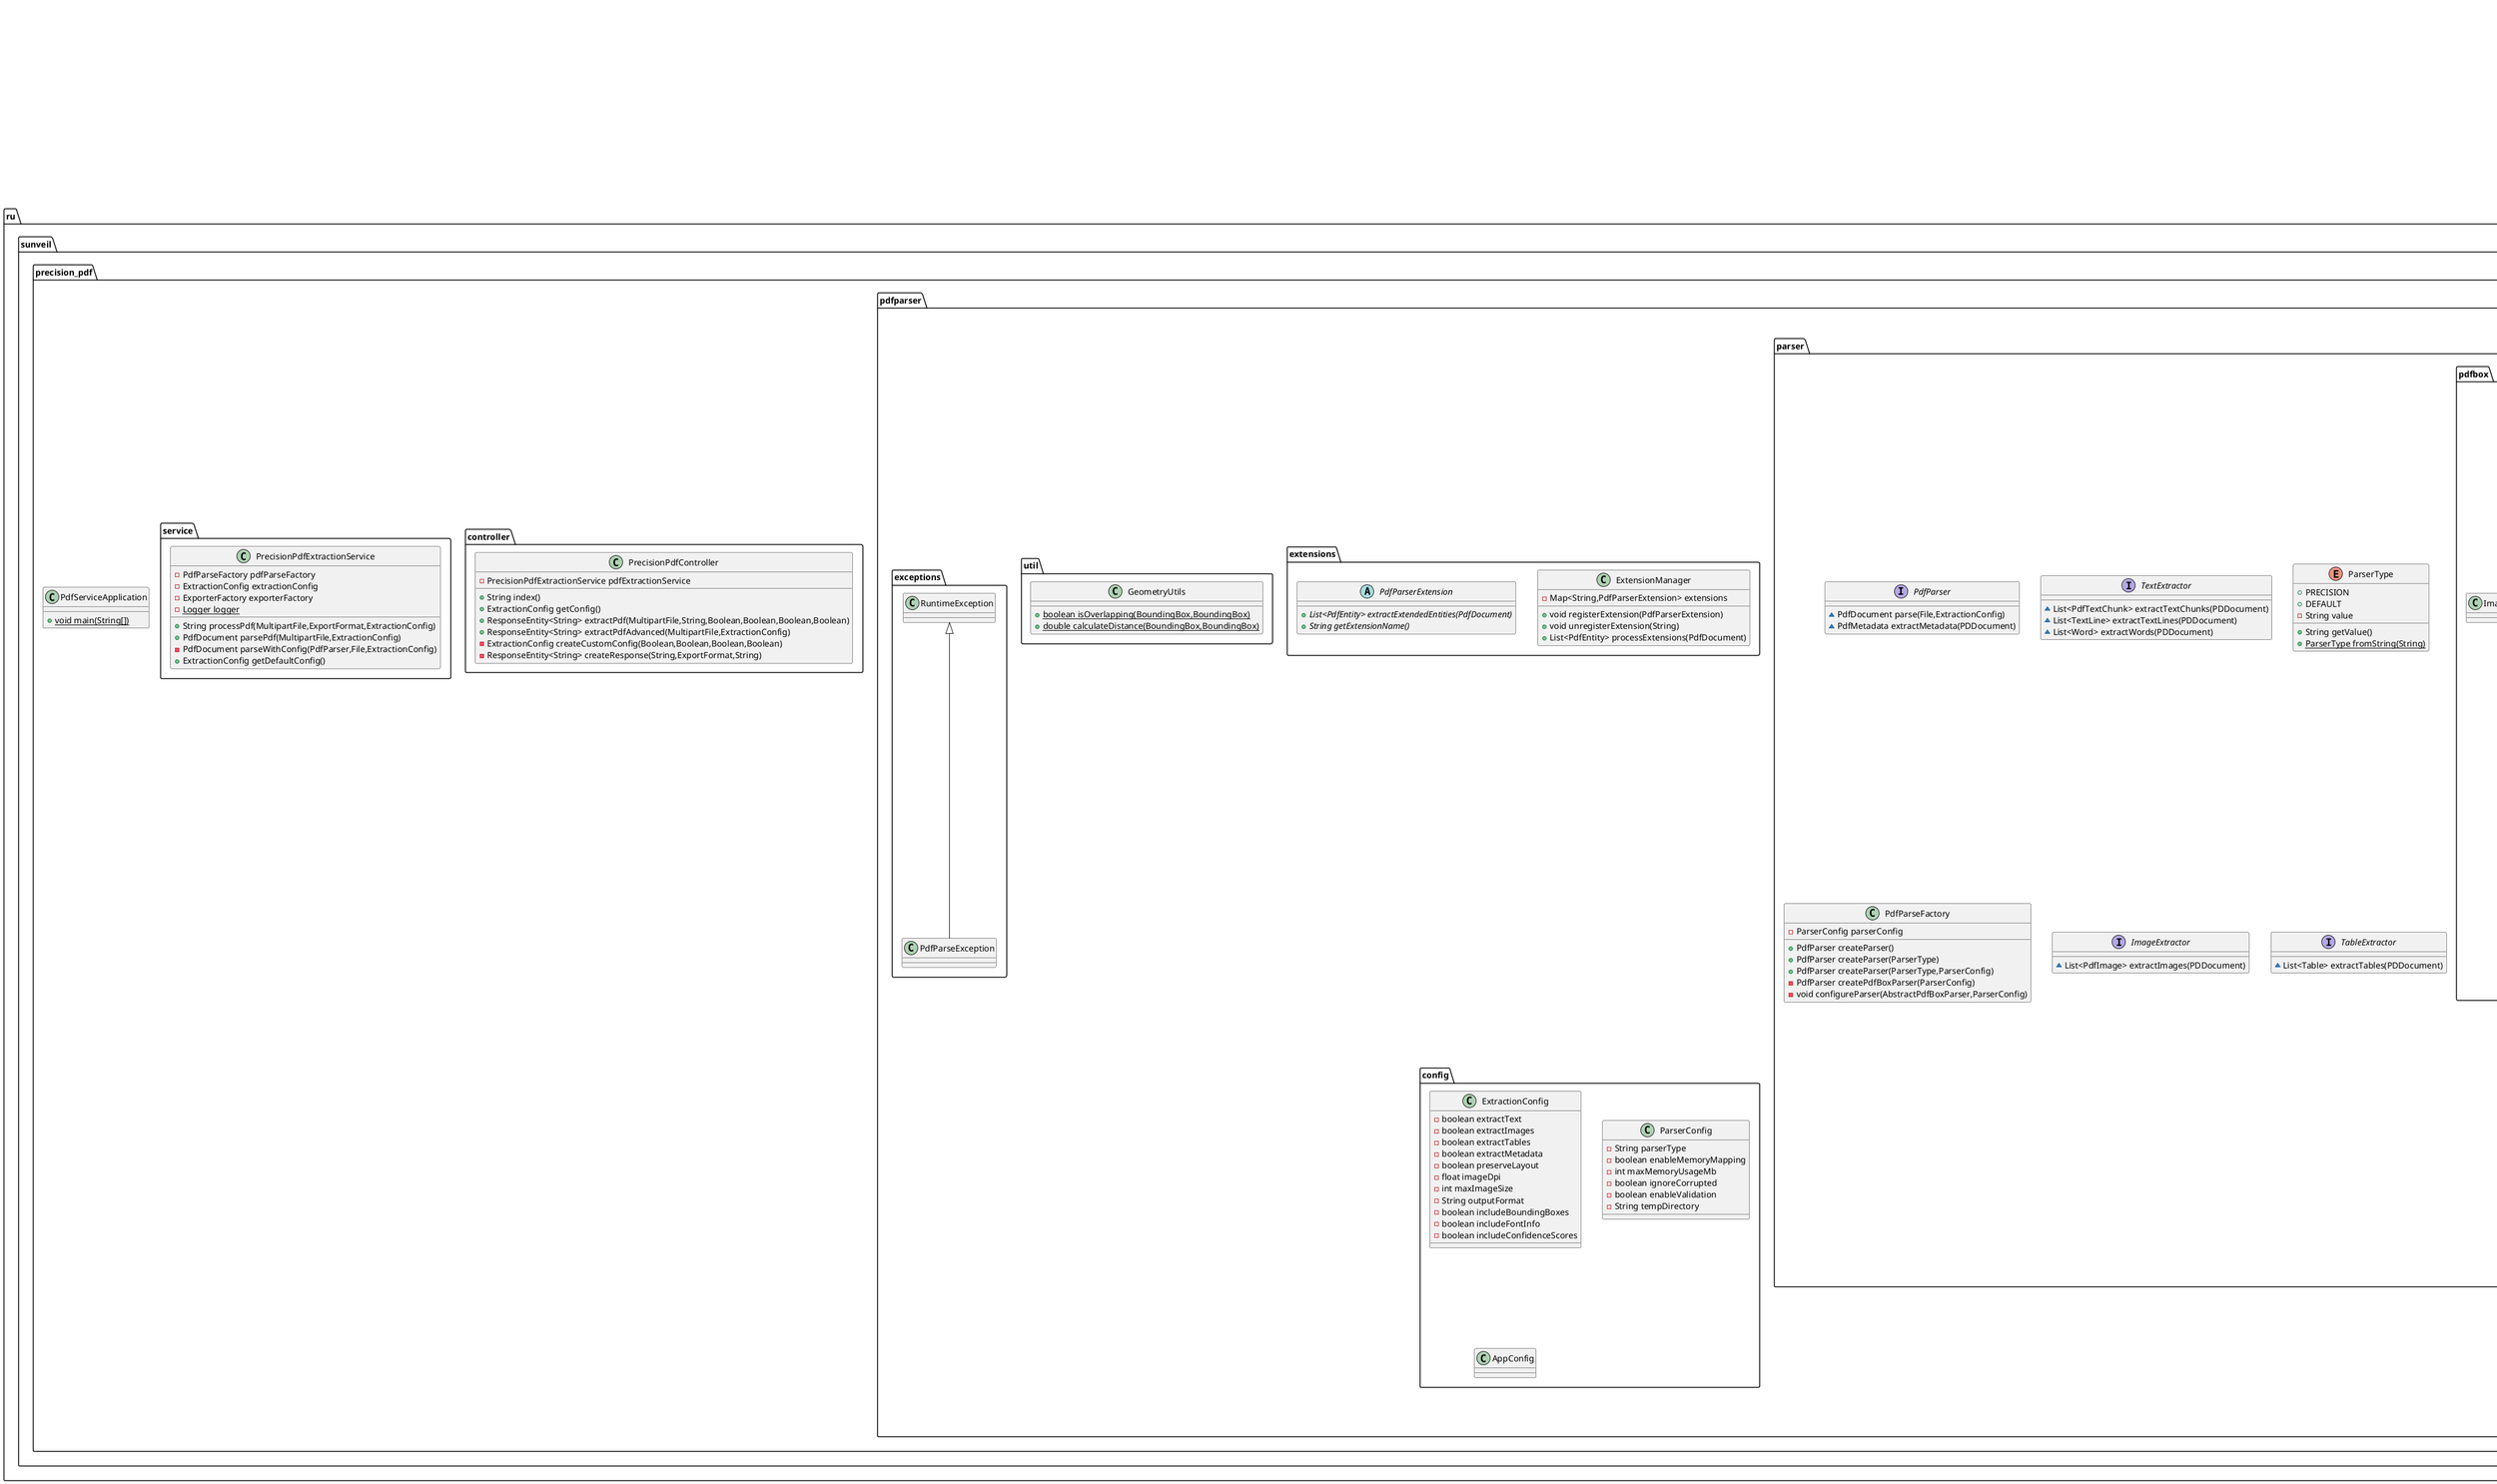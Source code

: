 @startuml
class ru.sunveil.precision_pdf.pdfparser.model.PdfTextChunk {
- List<TextLine> lines
- String style
+ String getType()
+ List<TextLine> getLines()
+ String getStyle()
}


abstract class ru.sunveil.precision_pdf.pdfparser.parser.pdfbox.AbstractPdfBoxParser {
+ PdfMetadata extractMetadata(PDDocument)
- boolean isStandardMetadataKey(String)
# void validateFile(File)
# void closeDocument(PDDocument)
}

class ru.sunveil.precision_pdf.pdfparser.extensions.ExtensionManager {
- Map<String,PdfParserExtension> extensions
+ void registerExtension(PdfParserExtension)
+ void unregisterExtension(String)
+ List<PdfEntity> processExtensions(PdfDocument)
}


interface ru.sunveil.precision_pdf.pdfparser.parser.PdfParser {
~ PdfDocument parse(File,ExtractionConfig)
~ PdfMetadata extractMetadata(PDDocument)
}

class ru.sunveil.precision_pdf.pdfparser.util.GeometryUtils {
+ {static} boolean isOverlapping(BoundingBox,BoundingBox)
+ {static} double calculateDistance(BoundingBox,BoundingBox)
}

class ru.sunveil.precision_pdf.pdfparser.model.PdfMetadata {
- String title
- String author
- String subject
- String keywords
- String creator
- String producer
- Date creationDate
- Date modificationDate
- Map<String,String> customMetadata
}

class ru.sunveil.precision_pdf.pdfparser.model.TextLine {
- List<Word> words
- float lineHeight
+ String getType()
}


class ru.sunveil.precision_pdf.pdfparser.exceptions.PdfParseException {
}
class ru.sunveil.precision_pdf.pdfparser.model.core.BoundingBox {
- float x
- float y
- float width
- float height
+ float getX()
+ void setX(float)
+ float getY()
+ void setY(float)
+ float getWidth()
+ void setWidth(float)
+ float getHeight()
+ void setHeight(float)
+ float getRight()
+ float getTop()
+ float getCenterX()
+ float getCenterY()
+ float getArea()
+ boolean contains(BoundingBox)
+ boolean contains(float,float)
+ boolean intersects(BoundingBox)
+ float intersectionArea(BoundingBox)
+ float intersectionOverUnion(BoundingBox)
+ BoundingBox union(BoundingBox)
+ BoundingBox intersection(BoundingBox)
+ BoundingBox scale(float,float)
+ BoundingBox translate(float,float)
+ boolean isValid()
+ float distanceTo(BoundingBox)
+ float getAspectRatio()
+ BoundingBox normalize(float,float)
+ BoundingBox denormalize(float,float)
+ boolean equals(Object)
+ int hashCode()
+ String toString()
+ BoundingBox copy()
+ {static} BoundingBox fromCorners(float,float,float,float)
+ {static} BoundingBox fromCenter(float,float,float,float)
+ {static} BoundingBox empty()
}


interface ru.sunveil.precision_pdf.pdfparser.parser.TextExtractor {
~ List<PdfTextChunk> extractTextChunks(PDDocument)
~ List<TextLine> extractTextLines(PDDocument)
~ List<Word> extractWords(PDDocument)
}

class ru.sunveil.precision_pdf.pdfparser.export.TextExporter {
+ String export(PdfDocument,ExportFormat)
+ boolean supportsFormat(ExportFormat)
}

class ru.sunveil.precision_pdf.controller.PrecisionPdfController {
- PrecisionPdfExtractionService pdfExtractionService
+ String index()
+ ExtractionConfig getConfig()
+ ResponseEntity<String> extractPdf(MultipartFile,String,Boolean,Boolean,Boolean,Boolean)
+ ResponseEntity<String> extractPdfAdvanced(MultipartFile,ExtractionConfig)
- ExtractionConfig createCustomConfig(Boolean,Boolean,Boolean,Boolean)
- ResponseEntity<String> createResponse(String,ExportFormat,String)
}


class ru.sunveil.precision_pdf.pdfparser.model.PdfImage {
- int pageNumber
- BoundingBox boundingBox
- byte[] imageData
- String imageFormat
- float resolution
- String id
- String colorSpace
- int width
- int height
+ String getType()
}


class ru.sunveil.precision_pdf.pdfparser.export.JsonExporter {
- ObjectMapper objectMapper
+ String export(PdfDocument,ExportFormat)
+ boolean supportsFormat(ExportFormat)
}


enum ru.sunveil.precision_pdf.pdfparser.parser.ParserType {
+  PRECISION
+  DEFAULT
- String value
+ String getValue()
+ {static} ParserType fromString(String)
}


class ru.sunveil.precision_pdf.pdfparser.model.PdfDocument {
- String filename
- int totalPages
- PdfMetadata metadata
- List<PdfPage> pages
- List<PdfImage> images
}

class ru.sunveil.precision_pdf.pdfparser.parser.PdfParseFactory {
- ParserConfig parserConfig
+ PdfParser createParser()
+ PdfParser createParser(ParserType)
+ PdfParser createParser(ParserType,ParserConfig)
- PdfParser createPdfBoxParser(ParserConfig)
- void configureParser(AbstractPdfBoxParser,ParserConfig)
}


class ru.sunveil.precision_pdf.PdfServiceApplication {
+ {static} void main(String[])
}

abstract class ru.sunveil.precision_pdf.pdfparser.model.core.TextEntity {
# int pageNumber
# BoundingBox boundingBox
# String text
+ String getText()
+ {abstract}String getType()
}


abstract class ru.sunveil.precision_pdf.pdfparser.extensions.PdfParserExtension {
+ {abstract}List<PdfEntity> extractExtendedEntities(PdfDocument)
+ {abstract}String getExtensionName()
}

class ru.sunveil.precision_pdf.pdfparser.parser.SimpleParser {
# PDDocument currentDocument
# ExtractionConfig extractionConfig
+ PdfDocument parse(File,ExtractionConfig)
# PdfDocument parseDocument(PDDocument,String)
# List<PdfPage> extractPages(PDDocument)
# PdfPage extractPage(PDPage,int)
# List<PdfImage> extractImagesFromPage(PDPage,int)
+ List<PdfTextChunk> extractTextChunks(PDDocument)
+ List<TextLine> extractTextLines(PDDocument)
+ List<Word> extractWords(PDDocument)
+ List<PdfImage> extractImages(PDDocument)
+ List<Table> extractTables(PDDocument)
# ExtractionConfig getDefaultExtractionConfig()
# void setCurrentDocument(PDDocument)
# PDDocument getCurrentDocument()
# ExtractionConfig getExtractionConfig()
}


class ru.sunveil.precision_pdf.pdfparser.export.PdfExporter {
}
class ru.sunveil.precision_pdf.pdfparser.export.ExporterFactory {
- List<Exporter> exporters
+ Exporter getExporter(ExportFormat)
}


interface ru.sunveil.precision_pdf.pdfparser.export.Exporter {
~ String export(PdfDocument,ExportFormat)
~ boolean supportsFormat(ExportFormat)
}

interface ru.sunveil.precision_pdf.pdfparser.model.core.PdfEntity {
~ int getPageNumber()
~ BoundingBox getBoundingBox()
~ String getType()
~ void setBoundingBox(BoundingBox)
~ void setPageNumber(int)
}

class ru.sunveil.precision_pdf.pdfparser.config.ExtractionConfig {
- boolean extractText
- boolean extractImages
- boolean extractTables
- boolean extractMetadata
- boolean preserveLayout
- float imageDpi
- int maxImageSize
- String outputFormat
- boolean includeBoundingBoxes
- boolean includeFontInfo
- boolean includeConfidenceScores
}

class ru.sunveil.precision_pdf.pdfparser.model.Table {
- int pageNumber
- BoundingBox boundingBox
- List<List<TableCell>> rows
- int rowCount
- int columnCount
+ String getType()
}


class ru.sunveil.precision_pdf.pdfparser.model.Word {
- float confidence
- String fontName
- float fontSize
+ String getType()
}


class ru.sunveil.precision_pdf.pdfparser.parser.pdfbox.TextExtractionEngine {
- List<PdfTextChunk> textChunks
- List<TextLine> textLines
- List<Word> words
- int currentPageNumber
- PDPage currentPage
- float pageHeight
- TextLine currentLine
- StringBuilder currentLineText
- List<Word> currentLineWords
- Word currentWord
- StringBuilder currentWordText
- List<TextPosition> currentWordPositions
+ List<PdfTextChunk> extractTextChunks(PDDocument)
+ List<TextLine> extractTextLines(PDDocument)
+ List<Word> extractWords(PDDocument)
- void resetExtractionState()
# void writeString(String,List<TextPosition>)
+ void processTextPosition(TextPosition)
- void createNewWord(TextPosition)
- void updateCurrentWord(TextPosition)
- void finalizeCurrentWord()
# void writeLineSeparator()
# void endPage(PDPage)
- void finalizeCurrentLine()
- void createTextChunk(String,List<TextPosition>)
- BoundingBox createBoundingBox(TextPosition)
- BoundingBox calculateLineBoundingBox(List<Word>)
- float calculateLineHeight(List<Word>)
- BoundingBox calculateChunkBoundingBox(List<TextPosition>)
- String extractTextStyle(TextPosition)
- float calculateConfidence(TextPosition)
+ void clear()
+ int getTextChunkCount()
+ int getTextLineCount()
+ int getWordCount()
}


interface ru.sunveil.precision_pdf.pdfparser.parser.ImageExtractor {
~ List<PdfImage> extractImages(PDDocument)
}

class ru.sunveil.precision_pdf.pdfparser.config.ParserConfig {
- String parserType
- boolean enableMemoryMapping
- int maxMemoryUsageMb
- boolean ignoreCorrupted
- boolean enableValidation
- String tempDirectory
}

enum ru.sunveil.precision_pdf.pdfparser.export.ExportFormat {
+  JSON
+  XML
+  HTML
+  TEXT
+  CSV
+  PDF
}

class ru.sunveil.precision_pdf.pdfparser.model.TableCell {
- int pageNumber
- BoundingBox boundingBox
- String content
- int row
- int column
- int rowSpan
- int colSpan
+ String getType()
}


class ru.sunveil.precision_pdf.service.PrecisionPdfExtractionService {
- PdfParseFactory pdfParseFactory
- ExtractionConfig extractionConfig
- ExporterFactory exporterFactory
- {static} Logger logger
+ String processPdf(MultipartFile,ExportFormat,ExtractionConfig)
+ PdfDocument parsePdf(MultipartFile,ExtractionConfig)
- PdfDocument parseWithConfig(PdfParser,File,ExtractionConfig)
+ ExtractionConfig getDefaultConfig()
}


class ru.sunveil.precision_pdf.pdfparser.config.AppConfig {
}
interface ru.sunveil.precision_pdf.pdfparser.parser.TableExtractor {
~ List<Table> extractTables(PDDocument)
}

class ru.sunveil.precision_pdf.pdfparser.model.PdfPage {
- int pageNumber
- double width
- double height
- List<Word> words
- List<TextLine> textLines
- List<PdfTextChunk> pdfTextChunks
- List<Table> tables
- List<PdfImage> images
}

class ru.sunveil.precision_pdf.pdfparser.model.ExtractionResult {
- boolean success
- String message
- PdfDocument document
- String error
- long processingTimeMs
+ {static} ExtractionResult success(PdfDocument,long)
+ {static} ExtractionResult error(String,long)
}




ru.sunveil.precision_pdf.pdfparser.model.TextEntity <|-- ru.sunveil.precision_pdf.pdfparser.model.PdfTextChunk
ru.sunveil.precision_pdf.pdfparser.parser.pdfbox.PdfParser <|.. ru.sunveil.precision_pdf.pdfparser.parser.pdfbox.AbstractPdfBoxParser
ru.sunveil.precision_pdf.pdfparser.parser.pdfbox.TextExtractor <|.. ru.sunveil.precision_pdf.pdfparser.parser.pdfbox.AbstractPdfBoxParser
ru.sunveil.precision_pdf.pdfparser.parser.pdfbox.TableExtractor <|.. ru.sunveil.precision_pdf.pdfparser.parser.pdfbox.AbstractPdfBoxParser
ru.sunveil.precision_pdf.pdfparser.parser.pdfbox.ImageExtractor <|.. ru.sunveil.precision_pdf.pdfparser.parser.pdfbox.AbstractPdfBoxParser
ru.sunveil.precision_pdf.pdfparser.model.TextEntity <|-- ru.sunveil.precision_pdf.pdfparser.model.TextLine
ru.sunveil.precision_pdf.pdfparser.exceptions.RuntimeException <|-- ru.sunveil.precision_pdf.pdfparser.exceptions.PdfParseException
ru.sunveil.precision_pdf.pdfparser.export.Exporter <|.. ru.sunveil.precision_pdf.pdfparser.export.TextExporter
ru.sunveil.precision_pdf.pdfparser.model.PdfEntity <|.. ru.sunveil.precision_pdf.pdfparser.model.PdfImage
ru.sunveil.precision_pdf.pdfparser.export.Exporter <|.. ru.sunveil.precision_pdf.pdfparser.export.JsonExporter
ru.sunveil.precision_pdf.pdfparser.model.core.PdfEntity <|.. ru.sunveil.precision_pdf.pdfparser.model.core.TextEntity
ru.sunveil.precision_pdf.pdfparser.parser.pdfbox.AbstractPdfBoxParser <|-- ru.sunveil.precision_pdf.pdfparser.parser.SimpleParser
ru.sunveil.precision_pdf.pdfparser.model.PdfEntity <|.. ru.sunveil.precision_pdf.pdfparser.model.Table
ru.sunveil.precision_pdf.pdfparser.model.TextEntity <|-- ru.sunveil.precision_pdf.pdfparser.model.Word
org.apache.pdfbox.text.PDFTextStripper <|-- ru.sunveil.precision_pdf.pdfparser.parser.pdfbox.TextExtractionEngine
ru.sunveil.precision_pdf.pdfparser.model.PdfEntity <|.. ru.sunveil.precision_pdf.pdfparser.model.TableCell
@enduml